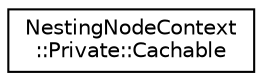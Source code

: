 digraph "Graphical Class Hierarchy"
{
 // INTERACTIVE_SVG=YES
 // LATEX_PDF_SIZE
  edge [fontname="Helvetica",fontsize="10",labelfontname="Helvetica",labelfontsize="10"];
  node [fontname="Helvetica",fontsize="10",shape=record];
  rankdir="LR";
  Node0 [label="NestingNodeContext\l::Private::Cachable",height=0.2,width=0.4,color="black", fillcolor="white", style="filled",URL="$da/d7c/struct_nesting_node_context_1_1_private_1_1_cachable.html",tooltip=" "];
}
